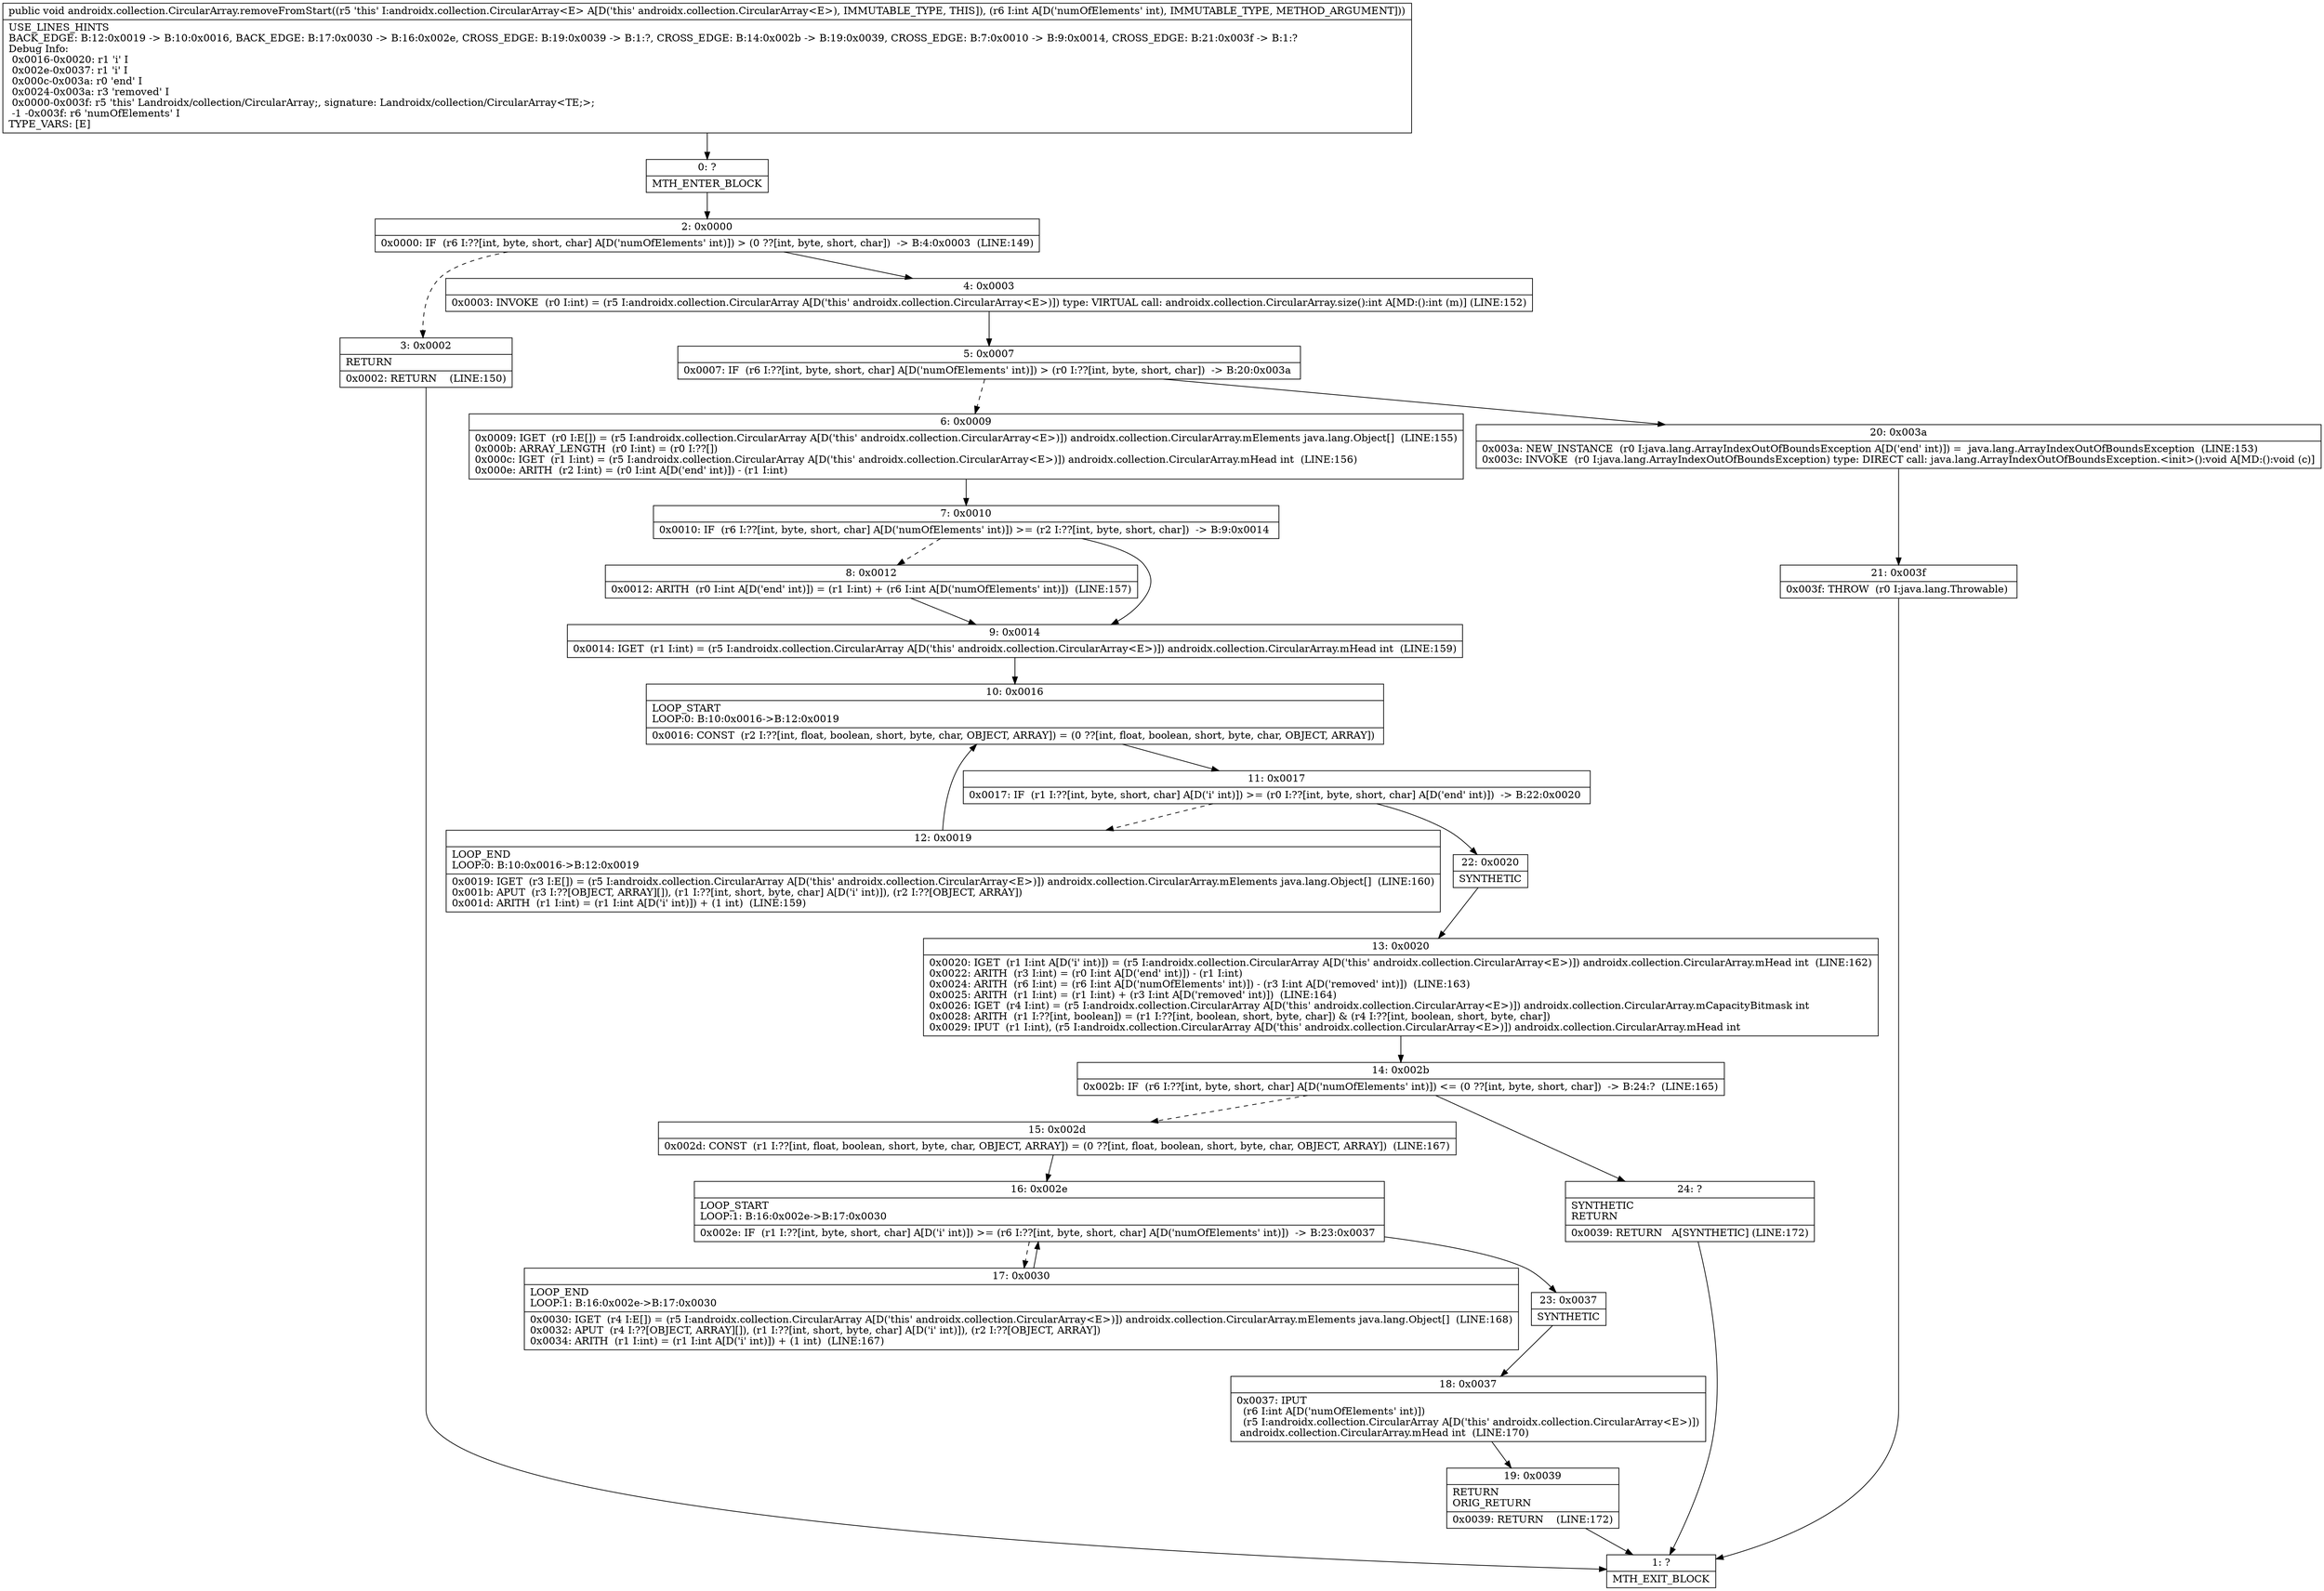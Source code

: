 digraph "CFG forandroidx.collection.CircularArray.removeFromStart(I)V" {
Node_0 [shape=record,label="{0\:\ ?|MTH_ENTER_BLOCK\l}"];
Node_2 [shape=record,label="{2\:\ 0x0000|0x0000: IF  (r6 I:??[int, byte, short, char] A[D('numOfElements' int)]) \> (0 ??[int, byte, short, char])  \-\> B:4:0x0003  (LINE:149)\l}"];
Node_3 [shape=record,label="{3\:\ 0x0002|RETURN\l|0x0002: RETURN    (LINE:150)\l}"];
Node_1 [shape=record,label="{1\:\ ?|MTH_EXIT_BLOCK\l}"];
Node_4 [shape=record,label="{4\:\ 0x0003|0x0003: INVOKE  (r0 I:int) = (r5 I:androidx.collection.CircularArray A[D('this' androidx.collection.CircularArray\<E\>)]) type: VIRTUAL call: androidx.collection.CircularArray.size():int A[MD:():int (m)] (LINE:152)\l}"];
Node_5 [shape=record,label="{5\:\ 0x0007|0x0007: IF  (r6 I:??[int, byte, short, char] A[D('numOfElements' int)]) \> (r0 I:??[int, byte, short, char])  \-\> B:20:0x003a \l}"];
Node_6 [shape=record,label="{6\:\ 0x0009|0x0009: IGET  (r0 I:E[]) = (r5 I:androidx.collection.CircularArray A[D('this' androidx.collection.CircularArray\<E\>)]) androidx.collection.CircularArray.mElements java.lang.Object[]  (LINE:155)\l0x000b: ARRAY_LENGTH  (r0 I:int) = (r0 I:??[]) \l0x000c: IGET  (r1 I:int) = (r5 I:androidx.collection.CircularArray A[D('this' androidx.collection.CircularArray\<E\>)]) androidx.collection.CircularArray.mHead int  (LINE:156)\l0x000e: ARITH  (r2 I:int) = (r0 I:int A[D('end' int)]) \- (r1 I:int) \l}"];
Node_7 [shape=record,label="{7\:\ 0x0010|0x0010: IF  (r6 I:??[int, byte, short, char] A[D('numOfElements' int)]) \>= (r2 I:??[int, byte, short, char])  \-\> B:9:0x0014 \l}"];
Node_8 [shape=record,label="{8\:\ 0x0012|0x0012: ARITH  (r0 I:int A[D('end' int)]) = (r1 I:int) + (r6 I:int A[D('numOfElements' int)])  (LINE:157)\l}"];
Node_9 [shape=record,label="{9\:\ 0x0014|0x0014: IGET  (r1 I:int) = (r5 I:androidx.collection.CircularArray A[D('this' androidx.collection.CircularArray\<E\>)]) androidx.collection.CircularArray.mHead int  (LINE:159)\l}"];
Node_10 [shape=record,label="{10\:\ 0x0016|LOOP_START\lLOOP:0: B:10:0x0016\-\>B:12:0x0019\l|0x0016: CONST  (r2 I:??[int, float, boolean, short, byte, char, OBJECT, ARRAY]) = (0 ??[int, float, boolean, short, byte, char, OBJECT, ARRAY]) \l}"];
Node_11 [shape=record,label="{11\:\ 0x0017|0x0017: IF  (r1 I:??[int, byte, short, char] A[D('i' int)]) \>= (r0 I:??[int, byte, short, char] A[D('end' int)])  \-\> B:22:0x0020 \l}"];
Node_12 [shape=record,label="{12\:\ 0x0019|LOOP_END\lLOOP:0: B:10:0x0016\-\>B:12:0x0019\l|0x0019: IGET  (r3 I:E[]) = (r5 I:androidx.collection.CircularArray A[D('this' androidx.collection.CircularArray\<E\>)]) androidx.collection.CircularArray.mElements java.lang.Object[]  (LINE:160)\l0x001b: APUT  (r3 I:??[OBJECT, ARRAY][]), (r1 I:??[int, short, byte, char] A[D('i' int)]), (r2 I:??[OBJECT, ARRAY]) \l0x001d: ARITH  (r1 I:int) = (r1 I:int A[D('i' int)]) + (1 int)  (LINE:159)\l}"];
Node_22 [shape=record,label="{22\:\ 0x0020|SYNTHETIC\l}"];
Node_13 [shape=record,label="{13\:\ 0x0020|0x0020: IGET  (r1 I:int A[D('i' int)]) = (r5 I:androidx.collection.CircularArray A[D('this' androidx.collection.CircularArray\<E\>)]) androidx.collection.CircularArray.mHead int  (LINE:162)\l0x0022: ARITH  (r3 I:int) = (r0 I:int A[D('end' int)]) \- (r1 I:int) \l0x0024: ARITH  (r6 I:int) = (r6 I:int A[D('numOfElements' int)]) \- (r3 I:int A[D('removed' int)])  (LINE:163)\l0x0025: ARITH  (r1 I:int) = (r1 I:int) + (r3 I:int A[D('removed' int)])  (LINE:164)\l0x0026: IGET  (r4 I:int) = (r5 I:androidx.collection.CircularArray A[D('this' androidx.collection.CircularArray\<E\>)]) androidx.collection.CircularArray.mCapacityBitmask int \l0x0028: ARITH  (r1 I:??[int, boolean]) = (r1 I:??[int, boolean, short, byte, char]) & (r4 I:??[int, boolean, short, byte, char]) \l0x0029: IPUT  (r1 I:int), (r5 I:androidx.collection.CircularArray A[D('this' androidx.collection.CircularArray\<E\>)]) androidx.collection.CircularArray.mHead int \l}"];
Node_14 [shape=record,label="{14\:\ 0x002b|0x002b: IF  (r6 I:??[int, byte, short, char] A[D('numOfElements' int)]) \<= (0 ??[int, byte, short, char])  \-\> B:24:?  (LINE:165)\l}"];
Node_15 [shape=record,label="{15\:\ 0x002d|0x002d: CONST  (r1 I:??[int, float, boolean, short, byte, char, OBJECT, ARRAY]) = (0 ??[int, float, boolean, short, byte, char, OBJECT, ARRAY])  (LINE:167)\l}"];
Node_16 [shape=record,label="{16\:\ 0x002e|LOOP_START\lLOOP:1: B:16:0x002e\-\>B:17:0x0030\l|0x002e: IF  (r1 I:??[int, byte, short, char] A[D('i' int)]) \>= (r6 I:??[int, byte, short, char] A[D('numOfElements' int)])  \-\> B:23:0x0037 \l}"];
Node_17 [shape=record,label="{17\:\ 0x0030|LOOP_END\lLOOP:1: B:16:0x002e\-\>B:17:0x0030\l|0x0030: IGET  (r4 I:E[]) = (r5 I:androidx.collection.CircularArray A[D('this' androidx.collection.CircularArray\<E\>)]) androidx.collection.CircularArray.mElements java.lang.Object[]  (LINE:168)\l0x0032: APUT  (r4 I:??[OBJECT, ARRAY][]), (r1 I:??[int, short, byte, char] A[D('i' int)]), (r2 I:??[OBJECT, ARRAY]) \l0x0034: ARITH  (r1 I:int) = (r1 I:int A[D('i' int)]) + (1 int)  (LINE:167)\l}"];
Node_23 [shape=record,label="{23\:\ 0x0037|SYNTHETIC\l}"];
Node_18 [shape=record,label="{18\:\ 0x0037|0x0037: IPUT  \l  (r6 I:int A[D('numOfElements' int)])\l  (r5 I:androidx.collection.CircularArray A[D('this' androidx.collection.CircularArray\<E\>)])\l androidx.collection.CircularArray.mHead int  (LINE:170)\l}"];
Node_19 [shape=record,label="{19\:\ 0x0039|RETURN\lORIG_RETURN\l|0x0039: RETURN    (LINE:172)\l}"];
Node_24 [shape=record,label="{24\:\ ?|SYNTHETIC\lRETURN\l|0x0039: RETURN   A[SYNTHETIC] (LINE:172)\l}"];
Node_20 [shape=record,label="{20\:\ 0x003a|0x003a: NEW_INSTANCE  (r0 I:java.lang.ArrayIndexOutOfBoundsException A[D('end' int)]) =  java.lang.ArrayIndexOutOfBoundsException  (LINE:153)\l0x003c: INVOKE  (r0 I:java.lang.ArrayIndexOutOfBoundsException) type: DIRECT call: java.lang.ArrayIndexOutOfBoundsException.\<init\>():void A[MD:():void (c)]\l}"];
Node_21 [shape=record,label="{21\:\ 0x003f|0x003f: THROW  (r0 I:java.lang.Throwable) \l}"];
MethodNode[shape=record,label="{public void androidx.collection.CircularArray.removeFromStart((r5 'this' I:androidx.collection.CircularArray\<E\> A[D('this' androidx.collection.CircularArray\<E\>), IMMUTABLE_TYPE, THIS]), (r6 I:int A[D('numOfElements' int), IMMUTABLE_TYPE, METHOD_ARGUMENT]))  | USE_LINES_HINTS\lBACK_EDGE: B:12:0x0019 \-\> B:10:0x0016, BACK_EDGE: B:17:0x0030 \-\> B:16:0x002e, CROSS_EDGE: B:19:0x0039 \-\> B:1:?, CROSS_EDGE: B:14:0x002b \-\> B:19:0x0039, CROSS_EDGE: B:7:0x0010 \-\> B:9:0x0014, CROSS_EDGE: B:21:0x003f \-\> B:1:?\lDebug Info:\l  0x0016\-0x0020: r1 'i' I\l  0x002e\-0x0037: r1 'i' I\l  0x000c\-0x003a: r0 'end' I\l  0x0024\-0x003a: r3 'removed' I\l  0x0000\-0x003f: r5 'this' Landroidx\/collection\/CircularArray;, signature: Landroidx\/collection\/CircularArray\<TE;\>;\l  \-1 \-0x003f: r6 'numOfElements' I\lTYPE_VARS: [E]\l}"];
MethodNode -> Node_0;Node_0 -> Node_2;
Node_2 -> Node_3[style=dashed];
Node_2 -> Node_4;
Node_3 -> Node_1;
Node_4 -> Node_5;
Node_5 -> Node_6[style=dashed];
Node_5 -> Node_20;
Node_6 -> Node_7;
Node_7 -> Node_8[style=dashed];
Node_7 -> Node_9;
Node_8 -> Node_9;
Node_9 -> Node_10;
Node_10 -> Node_11;
Node_11 -> Node_12[style=dashed];
Node_11 -> Node_22;
Node_12 -> Node_10;
Node_22 -> Node_13;
Node_13 -> Node_14;
Node_14 -> Node_15[style=dashed];
Node_14 -> Node_24;
Node_15 -> Node_16;
Node_16 -> Node_17[style=dashed];
Node_16 -> Node_23;
Node_17 -> Node_16;
Node_23 -> Node_18;
Node_18 -> Node_19;
Node_19 -> Node_1;
Node_24 -> Node_1;
Node_20 -> Node_21;
Node_21 -> Node_1;
}

